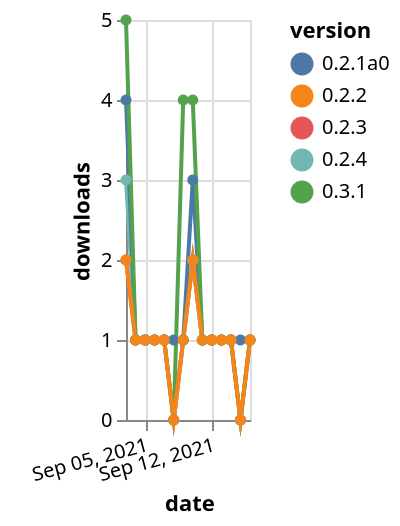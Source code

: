 {"$schema": "https://vega.github.io/schema/vega-lite/v5.json", "description": "A simple bar chart with embedded data.", "data": {"values": [{"date": "2021-09-03", "total": 102, "delta": 2, "version": "0.2.3"}, {"date": "2021-09-04", "total": 103, "delta": 1, "version": "0.2.3"}, {"date": "2021-09-05", "total": 104, "delta": 1, "version": "0.2.3"}, {"date": "2021-09-06", "total": 105, "delta": 1, "version": "0.2.3"}, {"date": "2021-09-07", "total": 106, "delta": 1, "version": "0.2.3"}, {"date": "2021-09-08", "total": 106, "delta": 0, "version": "0.2.3"}, {"date": "2021-09-09", "total": 107, "delta": 1, "version": "0.2.3"}, {"date": "2021-09-10", "total": 109, "delta": 2, "version": "0.2.3"}, {"date": "2021-09-11", "total": 110, "delta": 1, "version": "0.2.3"}, {"date": "2021-09-12", "total": 111, "delta": 1, "version": "0.2.3"}, {"date": "2021-09-13", "total": 112, "delta": 1, "version": "0.2.3"}, {"date": "2021-09-14", "total": 113, "delta": 1, "version": "0.2.3"}, {"date": "2021-09-15", "total": 113, "delta": 0, "version": "0.2.3"}, {"date": "2021-09-16", "total": 114, "delta": 1, "version": "0.2.3"}, {"date": "2021-09-03", "total": 95, "delta": 3, "version": "0.2.4"}, {"date": "2021-09-04", "total": 96, "delta": 1, "version": "0.2.4"}, {"date": "2021-09-05", "total": 97, "delta": 1, "version": "0.2.4"}, {"date": "2021-09-06", "total": 98, "delta": 1, "version": "0.2.4"}, {"date": "2021-09-07", "total": 99, "delta": 1, "version": "0.2.4"}, {"date": "2021-09-08", "total": 99, "delta": 0, "version": "0.2.4"}, {"date": "2021-09-09", "total": 100, "delta": 1, "version": "0.2.4"}, {"date": "2021-09-10", "total": 102, "delta": 2, "version": "0.2.4"}, {"date": "2021-09-11", "total": 103, "delta": 1, "version": "0.2.4"}, {"date": "2021-09-12", "total": 104, "delta": 1, "version": "0.2.4"}, {"date": "2021-09-13", "total": 105, "delta": 1, "version": "0.2.4"}, {"date": "2021-09-14", "total": 106, "delta": 1, "version": "0.2.4"}, {"date": "2021-09-15", "total": 106, "delta": 0, "version": "0.2.4"}, {"date": "2021-09-16", "total": 107, "delta": 1, "version": "0.2.4"}, {"date": "2021-09-03", "total": 140, "delta": 4, "version": "0.2.1a0"}, {"date": "2021-09-04", "total": 141, "delta": 1, "version": "0.2.1a0"}, {"date": "2021-09-05", "total": 142, "delta": 1, "version": "0.2.1a0"}, {"date": "2021-09-06", "total": 143, "delta": 1, "version": "0.2.1a0"}, {"date": "2021-09-07", "total": 144, "delta": 1, "version": "0.2.1a0"}, {"date": "2021-09-08", "total": 145, "delta": 1, "version": "0.2.1a0"}, {"date": "2021-09-09", "total": 146, "delta": 1, "version": "0.2.1a0"}, {"date": "2021-09-10", "total": 149, "delta": 3, "version": "0.2.1a0"}, {"date": "2021-09-11", "total": 150, "delta": 1, "version": "0.2.1a0"}, {"date": "2021-09-12", "total": 151, "delta": 1, "version": "0.2.1a0"}, {"date": "2021-09-13", "total": 152, "delta": 1, "version": "0.2.1a0"}, {"date": "2021-09-14", "total": 153, "delta": 1, "version": "0.2.1a0"}, {"date": "2021-09-15", "total": 154, "delta": 1, "version": "0.2.1a0"}, {"date": "2021-09-16", "total": 155, "delta": 1, "version": "0.2.1a0"}, {"date": "2021-09-03", "total": 117, "delta": 5, "version": "0.3.1"}, {"date": "2021-09-04", "total": 118, "delta": 1, "version": "0.3.1"}, {"date": "2021-09-05", "total": 119, "delta": 1, "version": "0.3.1"}, {"date": "2021-09-06", "total": 120, "delta": 1, "version": "0.3.1"}, {"date": "2021-09-07", "total": 121, "delta": 1, "version": "0.3.1"}, {"date": "2021-09-08", "total": 121, "delta": 0, "version": "0.3.1"}, {"date": "2021-09-09", "total": 125, "delta": 4, "version": "0.3.1"}, {"date": "2021-09-10", "total": 129, "delta": 4, "version": "0.3.1"}, {"date": "2021-09-11", "total": 130, "delta": 1, "version": "0.3.1"}, {"date": "2021-09-12", "total": 131, "delta": 1, "version": "0.3.1"}, {"date": "2021-09-13", "total": 132, "delta": 1, "version": "0.3.1"}, {"date": "2021-09-14", "total": 133, "delta": 1, "version": "0.3.1"}, {"date": "2021-09-15", "total": 133, "delta": 0, "version": "0.3.1"}, {"date": "2021-09-16", "total": 134, "delta": 1, "version": "0.3.1"}, {"date": "2021-09-03", "total": 119, "delta": 2, "version": "0.2.2"}, {"date": "2021-09-04", "total": 120, "delta": 1, "version": "0.2.2"}, {"date": "2021-09-05", "total": 121, "delta": 1, "version": "0.2.2"}, {"date": "2021-09-06", "total": 122, "delta": 1, "version": "0.2.2"}, {"date": "2021-09-07", "total": 123, "delta": 1, "version": "0.2.2"}, {"date": "2021-09-08", "total": 123, "delta": 0, "version": "0.2.2"}, {"date": "2021-09-09", "total": 124, "delta": 1, "version": "0.2.2"}, {"date": "2021-09-10", "total": 126, "delta": 2, "version": "0.2.2"}, {"date": "2021-09-11", "total": 127, "delta": 1, "version": "0.2.2"}, {"date": "2021-09-12", "total": 128, "delta": 1, "version": "0.2.2"}, {"date": "2021-09-13", "total": 129, "delta": 1, "version": "0.2.2"}, {"date": "2021-09-14", "total": 130, "delta": 1, "version": "0.2.2"}, {"date": "2021-09-15", "total": 130, "delta": 0, "version": "0.2.2"}, {"date": "2021-09-16", "total": 131, "delta": 1, "version": "0.2.2"}]}, "width": "container", "mark": {"type": "line", "point": {"filled": true}}, "encoding": {"x": {"field": "date", "type": "temporal", "timeUnit": "yearmonthdate", "title": "date", "axis": {"labelAngle": -15}}, "y": {"field": "delta", "type": "quantitative", "title": "downloads"}, "color": {"field": "version", "type": "nominal"}, "tooltip": {"field": "delta"}}}